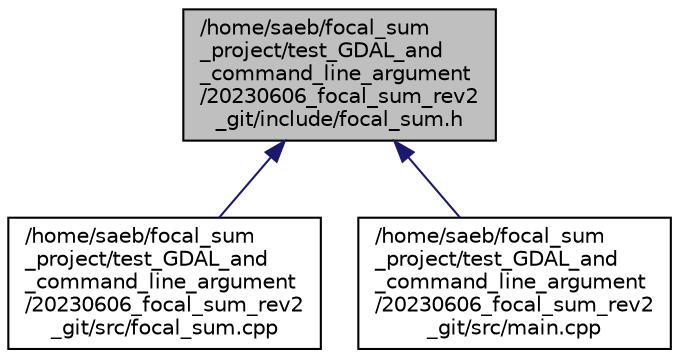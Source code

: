 digraph "/home/saeb/focal_sum_project/test_GDAL_and_command_line_argument/20230606_focal_sum_rev2_git/include/focal_sum.h"
{
 // LATEX_PDF_SIZE
  edge [fontname="Helvetica",fontsize="10",labelfontname="Helvetica",labelfontsize="10"];
  node [fontname="Helvetica",fontsize="10",shape=record];
  Node1 [label="/home/saeb/focal_sum\l_project/test_GDAL_and\l_command_line_argument\l/20230606_focal_sum_rev2\l_git/include/focal_sum.h",height=0.2,width=0.4,color="black", fillcolor="grey75", style="filled", fontcolor="black",tooltip=" "];
  Node1 -> Node2 [dir="back",color="midnightblue",fontsize="10",style="solid"];
  Node2 [label="/home/saeb/focal_sum\l_project/test_GDAL_and\l_command_line_argument\l/20230606_focal_sum_rev2\l_git/src/focal_sum.cpp",height=0.2,width=0.4,color="black", fillcolor="white", style="filled",URL="$focal__sum_8cpp.html",tooltip=" "];
  Node1 -> Node3 [dir="back",color="midnightblue",fontsize="10",style="solid"];
  Node3 [label="/home/saeb/focal_sum\l_project/test_GDAL_and\l_command_line_argument\l/20230606_focal_sum_rev2\l_git/src/main.cpp",height=0.2,width=0.4,color="black", fillcolor="white", style="filled",URL="$main_8cpp.html",tooltip=" "];
}
